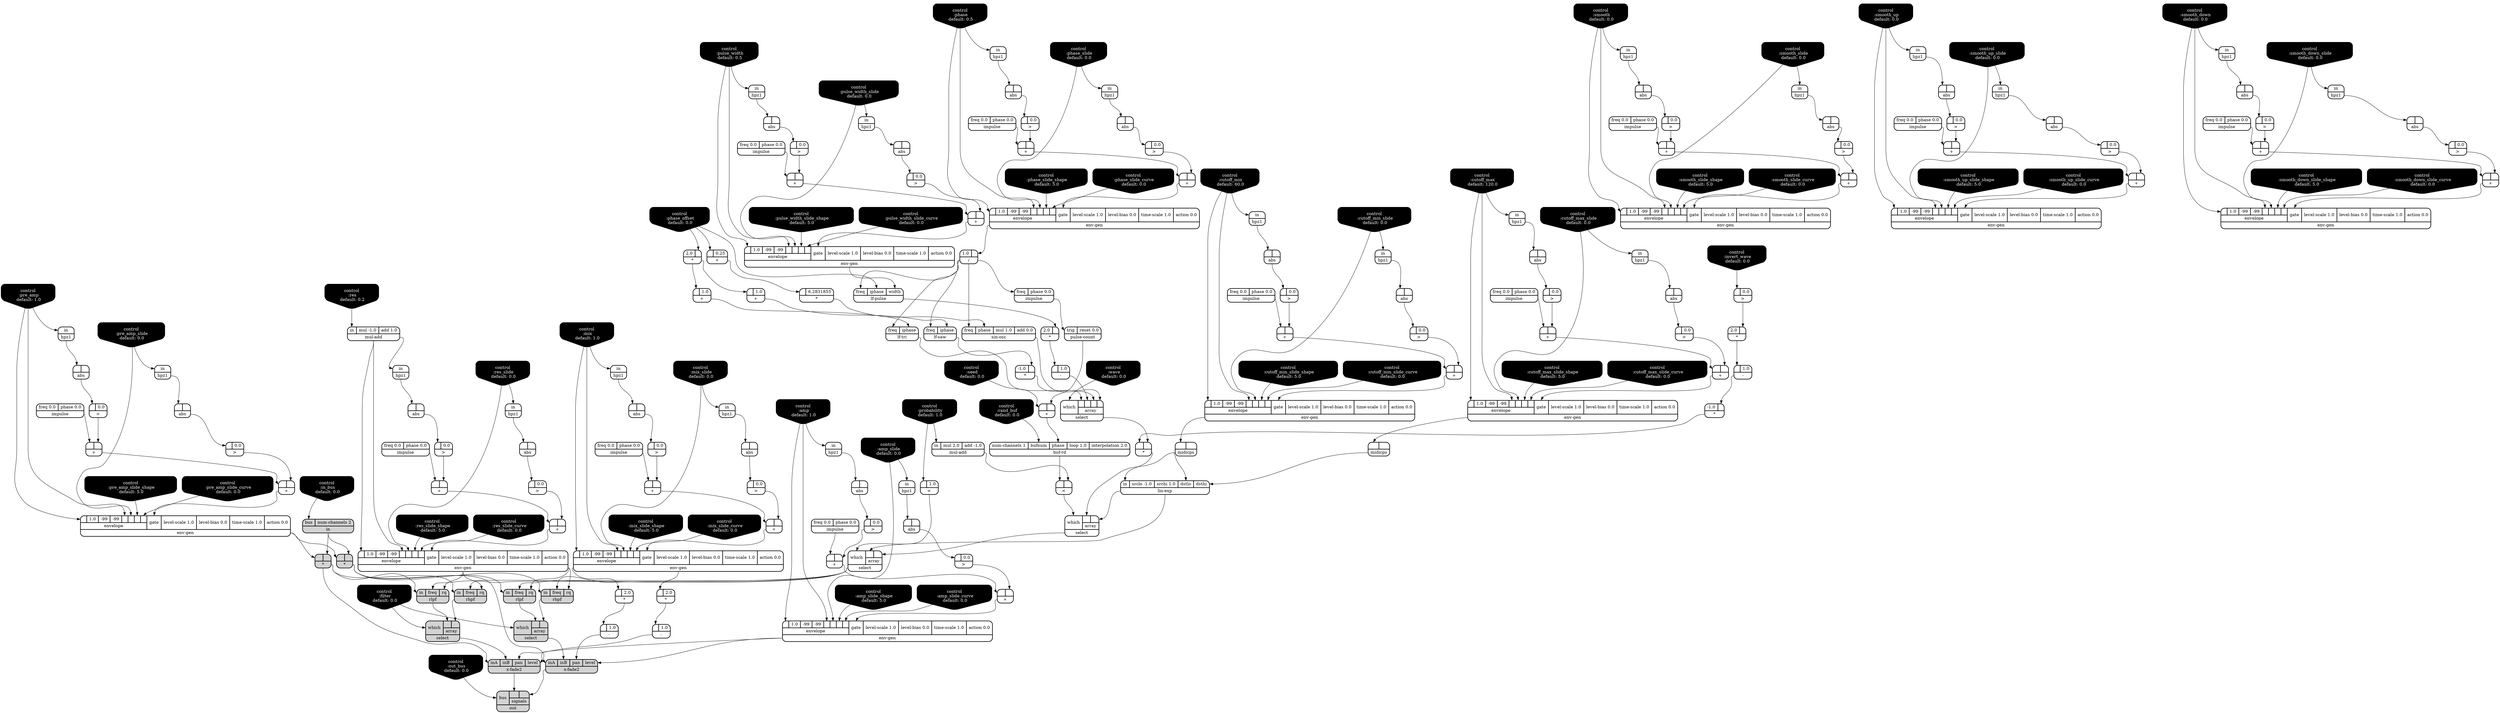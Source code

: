 digraph synthdef {
74 [label = "{{ <a> 2.0|<b> } |<__UG_NAME__>* }" style="bold, rounded" shape=record rankdir=LR];
77 [label = "{{ <a> 2.0|<b> } |<__UG_NAME__>* }" style="bold, rounded" shape=record rankdir=LR];
90 [label = "{{ <a> |<b> } |<__UG_NAME__>* }" style="filled, bold, rounded"  shape=record rankdir=LR];
121 [label = "{{ <a> |<b> } |<__UG_NAME__>* }" style="filled, bold, rounded"  shape=record rankdir=LR];
122 [label = "{{ <a> -1.0|<b> } |<__UG_NAME__>* }" style="bold, rounded" shape=record rankdir=LR];
125 [label = "{{ <a> -1.0|<b> } |<__UG_NAME__>* }" style="bold, rounded" shape=record rankdir=LR];
128 [label = "{{ <a> 2.0|<b> } |<__UG_NAME__>* }" style="bold, rounded" shape=record rankdir=LR];
132 [label = "{{ <a> |<b> 6.2831855} |<__UG_NAME__>* }" style="bold, rounded" shape=record rankdir=LR];
135 [label = "{{ <a> |<b> } |<__UG_NAME__>* }" style="bold, rounded" shape=record rankdir=LR];
166 [label = "{{ <a> |<b> 2.0} |<__UG_NAME__>* }" style="bold, rounded" shape=record rankdir=LR];
177 [label = "{{ <a> |<b> 2.0} |<__UG_NAME__>* }" style="bold, rounded" shape=record rankdir=LR];
59 [label = "{{ <a> |<b> } |<__UG_NAME__>+ }" style="bold, rounded" shape=record rankdir=LR];
63 [label = "{{ <a> |<b> } |<__UG_NAME__>+ }" style="bold, rounded" shape=record rankdir=LR];
68 [label = "{{ <a> |<b> } |<__UG_NAME__>+ }" style="bold, rounded" shape=record rankdir=LR];
75 [label = "{{ <a> |<b> 1.0} |<__UG_NAME__>+ }" style="bold, rounded" shape=record rankdir=LR];
83 [label = "{{ <a> |<b> } |<__UG_NAME__>+ }" style="bold, rounded" shape=record rankdir=LR];
87 [label = "{{ <a> |<b> } |<__UG_NAME__>+ }" style="bold, rounded" shape=record rankdir=LR];
95 [label = "{{ <a> |<b> } |<__UG_NAME__>+ }" style="bold, rounded" shape=record rankdir=LR];
101 [label = "{{ <a> |<b> } |<__UG_NAME__>+ }" style="bold, rounded" shape=record rankdir=LR];
104 [label = "{{ <a> |<b> } |<__UG_NAME__>+ }" style="bold, rounded" shape=record rankdir=LR];
108 [label = "{{ <a> |<b> } |<__UG_NAME__>+ }" style="bold, rounded" shape=record rankdir=LR];
113 [label = "{{ <a> |<b> } |<__UG_NAME__>+ }" style="bold, rounded" shape=record rankdir=LR];
117 [label = "{{ <a> |<b> } |<__UG_NAME__>+ }" style="bold, rounded" shape=record rankdir=LR];
123 [label = "{{ <a> |<b> 1.0} |<__UG_NAME__>+ }" style="bold, rounded" shape=record rankdir=LR];
131 [label = "{{ <a> |<b> 0.25} |<__UG_NAME__>+ }" style="bold, rounded" shape=record rankdir=LR];
139 [label = "{{ <a> |<b> } |<__UG_NAME__>+ }" style="bold, rounded" shape=record rankdir=LR];
143 [label = "{{ <a> |<b> } |<__UG_NAME__>+ }" style="bold, rounded" shape=record rankdir=LR];
152 [label = "{{ <a> |<b> } |<__UG_NAME__>+ }" style="bold, rounded" shape=record rankdir=LR];
160 [label = "{{ <a> |<b> } |<__UG_NAME__>+ }" style="bold, rounded" shape=record rankdir=LR];
164 [label = "{{ <a> |<b> } |<__UG_NAME__>+ }" style="bold, rounded" shape=record rankdir=LR];
171 [label = "{{ <a> |<b> } |<__UG_NAME__>+ }" style="bold, rounded" shape=record rankdir=LR];
185 [label = "{{ <a> |<b> } |<__UG_NAME__>+ }" style="bold, rounded" shape=record rankdir=LR];
189 [label = "{{ <a> |<b> } |<__UG_NAME__>+ }" style="bold, rounded" shape=record rankdir=LR];
195 [label = "{{ <a> |<b> } |<__UG_NAME__>+ }" style="bold, rounded" shape=record rankdir=LR];
199 [label = "{{ <a> |<b> } |<__UG_NAME__>+ }" style="bold, rounded" shape=record rankdir=LR];
205 [label = "{{ <a> |<b> } |<__UG_NAME__>+ }" style="bold, rounded" shape=record rankdir=LR];
209 [label = "{{ <a> |<b> } |<__UG_NAME__>+ }" style="bold, rounded" shape=record rankdir=LR];
78 [label = "{{ <a> |<b> 1.0} |<__UG_NAME__>- }" style="bold, rounded" shape=record rankdir=LR];
129 [label = "{{ <a> |<b> 1.0} |<__UG_NAME__>- }" style="bold, rounded" shape=record rankdir=LR];
167 [label = "{{ <a> |<b> 1.0} |<__UG_NAME__>- }" style="bold, rounded" shape=record rankdir=LR];
178 [label = "{{ <a> |<b> 1.0} |<__UG_NAME__>- }" style="bold, rounded" shape=record rankdir=LR];
65 [label = "{{ <a> 1.0|<b> } |<__UG_NAME__>/ }" style="bold, rounded" shape=record rankdir=LR];
71 [label = "{{ <a> |<b> } |<__UG_NAME__>\< }" style="bold, rounded" shape=record rankdir=LR];
72 [label = "{{ <a> |<b> 1.0} |<__UG_NAME__>\< }" style="bold, rounded" shape=record rankdir=LR];
58 [label = "{{ <a> |<b> 0.0} |<__UG_NAME__>\> }" style="bold, rounded" shape=record rankdir=LR];
62 [label = "{{ <a> |<b> 0.0} |<__UG_NAME__>\> }" style="bold, rounded" shape=record rankdir=LR];
76 [label = "{{ <a> |<b> 0.0} |<__UG_NAME__>\> }" style="bold, rounded" shape=record rankdir=LR];
82 [label = "{{ <a> |<b> 0.0} |<__UG_NAME__>\> }" style="bold, rounded" shape=record rankdir=LR];
86 [label = "{{ <a> |<b> 0.0} |<__UG_NAME__>\> }" style="bold, rounded" shape=record rankdir=LR];
94 [label = "{{ <a> |<b> 0.0} |<__UG_NAME__>\> }" style="bold, rounded" shape=record rankdir=LR];
100 [label = "{{ <a> |<b> 0.0} |<__UG_NAME__>\> }" style="bold, rounded" shape=record rankdir=LR];
103 [label = "{{ <a> |<b> 0.0} |<__UG_NAME__>\> }" style="bold, rounded" shape=record rankdir=LR];
107 [label = "{{ <a> |<b> 0.0} |<__UG_NAME__>\> }" style="bold, rounded" shape=record rankdir=LR];
112 [label = "{{ <a> |<b> 0.0} |<__UG_NAME__>\> }" style="bold, rounded" shape=record rankdir=LR];
116 [label = "{{ <a> |<b> 0.0} |<__UG_NAME__>\> }" style="bold, rounded" shape=record rankdir=LR];
120 [label = "{{ <a> |<b> 0.0} |<__UG_NAME__>\> }" style="bold, rounded" shape=record rankdir=LR];
142 [label = "{{ <a> |<b> 0.0} |<__UG_NAME__>\> }" style="bold, rounded" shape=record rankdir=LR];
151 [label = "{{ <a> |<b> 0.0} |<__UG_NAME__>\> }" style="bold, rounded" shape=record rankdir=LR];
159 [label = "{{ <a> |<b> 0.0} |<__UG_NAME__>\> }" style="bold, rounded" shape=record rankdir=LR];
163 [label = "{{ <a> |<b> 0.0} |<__UG_NAME__>\> }" style="bold, rounded" shape=record rankdir=LR];
170 [label = "{{ <a> |<b> 0.0} |<__UG_NAME__>\> }" style="bold, rounded" shape=record rankdir=LR];
184 [label = "{{ <a> |<b> 0.0} |<__UG_NAME__>\> }" style="bold, rounded" shape=record rankdir=LR];
188 [label = "{{ <a> |<b> 0.0} |<__UG_NAME__>\> }" style="bold, rounded" shape=record rankdir=LR];
194 [label = "{{ <a> |<b> 0.0} |<__UG_NAME__>\> }" style="bold, rounded" shape=record rankdir=LR];
198 [label = "{{ <a> |<b> 0.0} |<__UG_NAME__>\> }" style="bold, rounded" shape=record rankdir=LR];
204 [label = "{{ <a> |<b> 0.0} |<__UG_NAME__>\> }" style="bold, rounded" shape=record rankdir=LR];
208 [label = "{{ <a> |<b> 0.0} |<__UG_NAME__>\> }" style="bold, rounded" shape=record rankdir=LR];
54 [label = "{{ <a> |<b> } |<__UG_NAME__>abs }" style="bold, rounded" shape=record rankdir=LR];
57 [label = "{{ <a> |<b> } |<__UG_NAME__>abs }" style="bold, rounded" shape=record rankdir=LR];
61 [label = "{{ <a> |<b> } |<__UG_NAME__>abs }" style="bold, rounded" shape=record rankdir=LR];
81 [label = "{{ <a> |<b> } |<__UG_NAME__>abs }" style="bold, rounded" shape=record rankdir=LR];
85 [label = "{{ <a> |<b> } |<__UG_NAME__>abs }" style="bold, rounded" shape=record rankdir=LR];
93 [label = "{{ <a> |<b> } |<__UG_NAME__>abs }" style="bold, rounded" shape=record rankdir=LR];
99 [label = "{{ <a> |<b> } |<__UG_NAME__>abs }" style="bold, rounded" shape=record rankdir=LR];
106 [label = "{{ <a> |<b> } |<__UG_NAME__>abs }" style="bold, rounded" shape=record rankdir=LR];
111 [label = "{{ <a> |<b> } |<__UG_NAME__>abs }" style="bold, rounded" shape=record rankdir=LR];
115 [label = "{{ <a> |<b> } |<__UG_NAME__>abs }" style="bold, rounded" shape=record rankdir=LR];
119 [label = "{{ <a> |<b> } |<__UG_NAME__>abs }" style="bold, rounded" shape=record rankdir=LR];
141 [label = "{{ <a> |<b> } |<__UG_NAME__>abs }" style="bold, rounded" shape=record rankdir=LR];
150 [label = "{{ <a> |<b> } |<__UG_NAME__>abs }" style="bold, rounded" shape=record rankdir=LR];
158 [label = "{{ <a> |<b> } |<__UG_NAME__>abs }" style="bold, rounded" shape=record rankdir=LR];
162 [label = "{{ <a> |<b> } |<__UG_NAME__>abs }" style="bold, rounded" shape=record rankdir=LR];
169 [label = "{{ <a> |<b> } |<__UG_NAME__>abs }" style="bold, rounded" shape=record rankdir=LR];
183 [label = "{{ <a> |<b> } |<__UG_NAME__>abs }" style="bold, rounded" shape=record rankdir=LR];
187 [label = "{{ <a> |<b> } |<__UG_NAME__>abs }" style="bold, rounded" shape=record rankdir=LR];
193 [label = "{{ <a> |<b> } |<__UG_NAME__>abs }" style="bold, rounded" shape=record rankdir=LR];
197 [label = "{{ <a> |<b> } |<__UG_NAME__>abs }" style="bold, rounded" shape=record rankdir=LR];
203 [label = "{{ <a> |<b> } |<__UG_NAME__>abs }" style="bold, rounded" shape=record rankdir=LR];
207 [label = "{{ <a> |<b> } |<__UG_NAME__>abs }" style="bold, rounded" shape=record rankdir=LR];
69 [label = "{{ <num____channels> num-channels 1|<bufnum> bufnum|<phase> phase|<loop> loop 1.0|<interpolation> interpolation 2.0} |<__UG_NAME__>buf-rd }" style="bold, rounded" shape=record rankdir=LR];
0 [label = "control
 :amp
 default: 1.0" shape=invhouse style="rounded, filled, bold" fillcolor=black fontcolor=white ]; 
1 [label = "control
 :amp_slide
 default: 0.0" shape=invhouse style="rounded, filled, bold" fillcolor=black fontcolor=white ]; 
2 [label = "control
 :amp_slide_shape
 default: 5.0" shape=invhouse style="rounded, filled, bold" fillcolor=black fontcolor=white ]; 
3 [label = "control
 :amp_slide_curve
 default: 0.0" shape=invhouse style="rounded, filled, bold" fillcolor=black fontcolor=white ]; 
4 [label = "control
 :mix
 default: 1.0" shape=invhouse style="rounded, filled, bold" fillcolor=black fontcolor=white ]; 
5 [label = "control
 :mix_slide
 default: 0.0" shape=invhouse style="rounded, filled, bold" fillcolor=black fontcolor=white ]; 
6 [label = "control
 :mix_slide_shape
 default: 5.0" shape=invhouse style="rounded, filled, bold" fillcolor=black fontcolor=white ]; 
7 [label = "control
 :mix_slide_curve
 default: 0.0" shape=invhouse style="rounded, filled, bold" fillcolor=black fontcolor=white ]; 
8 [label = "control
 :pre_amp
 default: 1.0" shape=invhouse style="rounded, filled, bold" fillcolor=black fontcolor=white ]; 
9 [label = "control
 :pre_amp_slide
 default: 0.0" shape=invhouse style="rounded, filled, bold" fillcolor=black fontcolor=white ]; 
10 [label = "control
 :pre_amp_slide_shape
 default: 5.0" shape=invhouse style="rounded, filled, bold" fillcolor=black fontcolor=white ]; 
11 [label = "control
 :pre_amp_slide_curve
 default: 0.0" shape=invhouse style="rounded, filled, bold" fillcolor=black fontcolor=white ]; 
12 [label = "control
 :phase
 default: 0.5" shape=invhouse style="rounded, filled, bold" fillcolor=black fontcolor=white ]; 
13 [label = "control
 :phase_slide
 default: 0.0" shape=invhouse style="rounded, filled, bold" fillcolor=black fontcolor=white ]; 
14 [label = "control
 :phase_slide_shape
 default: 5.0" shape=invhouse style="rounded, filled, bold" fillcolor=black fontcolor=white ]; 
15 [label = "control
 :phase_slide_curve
 default: 0.0" shape=invhouse style="rounded, filled, bold" fillcolor=black fontcolor=white ]; 
16 [label = "control
 :cutoff_min
 default: 60.0" shape=invhouse style="rounded, filled, bold" fillcolor=black fontcolor=white ]; 
17 [label = "control
 :cutoff_min_slide
 default: 0.0" shape=invhouse style="rounded, filled, bold" fillcolor=black fontcolor=white ]; 
18 [label = "control
 :cutoff_min_slide_shape
 default: 5.0" shape=invhouse style="rounded, filled, bold" fillcolor=black fontcolor=white ]; 
19 [label = "control
 :cutoff_min_slide_curve
 default: 0.0" shape=invhouse style="rounded, filled, bold" fillcolor=black fontcolor=white ]; 
20 [label = "control
 :cutoff_max
 default: 120.0" shape=invhouse style="rounded, filled, bold" fillcolor=black fontcolor=white ]; 
21 [label = "control
 :cutoff_max_slide
 default: 0.0" shape=invhouse style="rounded, filled, bold" fillcolor=black fontcolor=white ]; 
22 [label = "control
 :cutoff_max_slide_shape
 default: 5.0" shape=invhouse style="rounded, filled, bold" fillcolor=black fontcolor=white ]; 
23 [label = "control
 :cutoff_max_slide_curve
 default: 0.0" shape=invhouse style="rounded, filled, bold" fillcolor=black fontcolor=white ]; 
24 [label = "control
 :res
 default: 0.2" shape=invhouse style="rounded, filled, bold" fillcolor=black fontcolor=white ]; 
25 [label = "control
 :res_slide
 default: 0.0" shape=invhouse style="rounded, filled, bold" fillcolor=black fontcolor=white ]; 
26 [label = "control
 :res_slide_shape
 default: 5.0" shape=invhouse style="rounded, filled, bold" fillcolor=black fontcolor=white ]; 
27 [label = "control
 :res_slide_curve
 default: 0.0" shape=invhouse style="rounded, filled, bold" fillcolor=black fontcolor=white ]; 
28 [label = "control
 :pulse_width
 default: 0.5" shape=invhouse style="rounded, filled, bold" fillcolor=black fontcolor=white ]; 
29 [label = "control
 :pulse_width_slide
 default: 0.0" shape=invhouse style="rounded, filled, bold" fillcolor=black fontcolor=white ]; 
30 [label = "control
 :pulse_width_slide_shape
 default: 5.0" shape=invhouse style="rounded, filled, bold" fillcolor=black fontcolor=white ]; 
31 [label = "control
 :pulse_width_slide_curve
 default: 0.0" shape=invhouse style="rounded, filled, bold" fillcolor=black fontcolor=white ]; 
32 [label = "control
 :filter
 default: 0.0" shape=invhouse style="rounded, filled, bold" fillcolor=black fontcolor=white ]; 
33 [label = "control
 :smooth
 default: 0.0" shape=invhouse style="rounded, filled, bold" fillcolor=black fontcolor=white ]; 
34 [label = "control
 :smooth_slide
 default: 0.0" shape=invhouse style="rounded, filled, bold" fillcolor=black fontcolor=white ]; 
35 [label = "control
 :smooth_slide_shape
 default: 5.0" shape=invhouse style="rounded, filled, bold" fillcolor=black fontcolor=white ]; 
36 [label = "control
 :smooth_slide_curve
 default: 0.0" shape=invhouse style="rounded, filled, bold" fillcolor=black fontcolor=white ]; 
37 [label = "control
 :smooth_up
 default: 0.0" shape=invhouse style="rounded, filled, bold" fillcolor=black fontcolor=white ]; 
38 [label = "control
 :smooth_up_slide
 default: 0.0" shape=invhouse style="rounded, filled, bold" fillcolor=black fontcolor=white ]; 
39 [label = "control
 :smooth_up_slide_shape
 default: 5.0" shape=invhouse style="rounded, filled, bold" fillcolor=black fontcolor=white ]; 
40 [label = "control
 :smooth_up_slide_curve
 default: 0.0" shape=invhouse style="rounded, filled, bold" fillcolor=black fontcolor=white ]; 
41 [label = "control
 :smooth_down
 default: 0.0" shape=invhouse style="rounded, filled, bold" fillcolor=black fontcolor=white ]; 
42 [label = "control
 :smooth_down_slide
 default: 0.0" shape=invhouse style="rounded, filled, bold" fillcolor=black fontcolor=white ]; 
43 [label = "control
 :smooth_down_slide_shape
 default: 5.0" shape=invhouse style="rounded, filled, bold" fillcolor=black fontcolor=white ]; 
44 [label = "control
 :smooth_down_slide_curve
 default: 0.0" shape=invhouse style="rounded, filled, bold" fillcolor=black fontcolor=white ]; 
45 [label = "control
 :phase_offset
 default: 0.0" shape=invhouse style="rounded, filled, bold" fillcolor=black fontcolor=white ]; 
46 [label = "control
 :wave
 default: 0.0" shape=invhouse style="rounded, filled, bold" fillcolor=black fontcolor=white ]; 
47 [label = "control
 :invert_wave
 default: 0.0" shape=invhouse style="rounded, filled, bold" fillcolor=black fontcolor=white ]; 
48 [label = "control
 :probability
 default: 1.0" shape=invhouse style="rounded, filled, bold" fillcolor=black fontcolor=white ]; 
49 [label = "control
 :seed
 default: 0.0" shape=invhouse style="rounded, filled, bold" fillcolor=black fontcolor=white ]; 
50 [label = "control
 :rand_buf
 default: 0.0" shape=invhouse style="rounded, filled, bold" fillcolor=black fontcolor=white ]; 
51 [label = "control
 :in_bus
 default: 0.0" shape=invhouse style="rounded, filled, bold" fillcolor=black fontcolor=white ]; 
52 [label = "control
 :out_bus
 default: 0.0" shape=invhouse style="rounded, filled, bold" fillcolor=black fontcolor=white ]; 
64 [label = "{{ {{<envelope___control___0>|1.0|-99|-99|<envelope___control___4>|<envelope___control___5>|<envelope___control___6>|<envelope___control___7>}|envelope}|<gate> gate|<level____scale> level-scale 1.0|<level____bias> level-bias 0.0|<time____scale> time-scale 1.0|<action> action 0.0} |<__UG_NAME__>env-gen }" style="bold, rounded" shape=record rankdir=LR];
88 [label = "{{ {{<envelope___control___0>|1.0|-99|-99|<envelope___control___4>|<envelope___control___5>|<envelope___control___6>|<envelope___control___7>}|envelope}|<gate> gate|<level____scale> level-scale 1.0|<level____bias> level-bias 0.0|<time____scale> time-scale 1.0|<action> action 0.0} |<__UG_NAME__>env-gen }" style="bold, rounded" shape=record rankdir=LR];
126 [label = "{{ {{<envelope___control___0>|1.0|-99|-99|<envelope___control___4>|<envelope___control___5>|<envelope___control___6>|<envelope___control___7>}|envelope}|<gate> gate|<level____scale> level-scale 1.0|<level____bias> level-bias 0.0|<time____scale> time-scale 1.0|<action> action 0.0} |<__UG_NAME__>env-gen }" style="bold, rounded" shape=record rankdir=LR];
136 [label = "{{ {{<envelope___control___0>|1.0|-99|-99|<envelope___control___4>|<envelope___control___5>|<envelope___control___6>|<envelope___control___7>}|envelope}|<gate> gate|<level____scale> level-scale 1.0|<level____bias> level-bias 0.0|<time____scale> time-scale 1.0|<action> action 0.0} |<__UG_NAME__>env-gen }" style="bold, rounded" shape=record rankdir=LR];
144 [label = "{{ {{<envelope___control___0>|1.0|-99|-99|<envelope___control___4>|<envelope___control___5>|<envelope___control___6>|<envelope___control___7>}|envelope}|<gate> gate|<level____scale> level-scale 1.0|<level____bias> level-bias 0.0|<time____scale> time-scale 1.0|<action> action 0.0} |<__UG_NAME__>env-gen }" style="bold, rounded" shape=record rankdir=LR];
153 [label = "{{ {{<envelope___mul____add___0>|1.0|-99|-99|<envelope___mul____add___4>|<envelope___control___5>|<envelope___control___6>|<envelope___control___7>}|envelope}|<gate> gate|<level____scale> level-scale 1.0|<level____bias> level-bias 0.0|<time____scale> time-scale 1.0|<action> action 0.0} |<__UG_NAME__>env-gen }" style="bold, rounded" shape=record rankdir=LR];
165 [label = "{{ {{<envelope___control___0>|1.0|-99|-99|<envelope___control___4>|<envelope___control___5>|<envelope___control___6>|<envelope___control___7>}|envelope}|<gate> gate|<level____scale> level-scale 1.0|<level____bias> level-bias 0.0|<time____scale> time-scale 1.0|<action> action 0.0} |<__UG_NAME__>env-gen }" style="bold, rounded" shape=record rankdir=LR];
172 [label = "{{ {{<envelope___control___0>|1.0|-99|-99|<envelope___control___4>|<envelope___control___5>|<envelope___control___6>|<envelope___control___7>}|envelope}|<gate> gate|<level____scale> level-scale 1.0|<level____bias> level-bias 0.0|<time____scale> time-scale 1.0|<action> action 0.0} |<__UG_NAME__>env-gen }" style="bold, rounded" shape=record rankdir=LR];
190 [label = "{{ {{<envelope___control___0>|1.0|-99|-99|<envelope___control___4>|<envelope___control___5>|<envelope___control___6>|<envelope___control___7>}|envelope}|<gate> gate|<level____scale> level-scale 1.0|<level____bias> level-bias 0.0|<time____scale> time-scale 1.0|<action> action 0.0} |<__UG_NAME__>env-gen }" style="bold, rounded" shape=record rankdir=LR];
200 [label = "{{ {{<envelope___control___0>|1.0|-99|-99|<envelope___control___4>|<envelope___control___5>|<envelope___control___6>|<envelope___control___7>}|envelope}|<gate> gate|<level____scale> level-scale 1.0|<level____bias> level-bias 0.0|<time____scale> time-scale 1.0|<action> action 0.0} |<__UG_NAME__>env-gen }" style="bold, rounded" shape=record rankdir=LR];
210 [label = "{{ {{<envelope___control___0>|1.0|-99|-99|<envelope___control___4>|<envelope___control___5>|<envelope___control___6>|<envelope___control___7>}|envelope}|<gate> gate|<level____scale> level-scale 1.0|<level____bias> level-bias 0.0|<time____scale> time-scale 1.0|<action> action 0.0} |<__UG_NAME__>env-gen }" style="bold, rounded" shape=record rankdir=LR];
53 [label = "{{ <in> in} |<__UG_NAME__>hpz1 }" style="bold, rounded" shape=record rankdir=LR];
56 [label = "{{ <in> in} |<__UG_NAME__>hpz1 }" style="bold, rounded" shape=record rankdir=LR];
60 [label = "{{ <in> in} |<__UG_NAME__>hpz1 }" style="bold, rounded" shape=record rankdir=LR];
73 [label = "{{ <in> in} |<__UG_NAME__>hpz1 }" style="bold, rounded" shape=record rankdir=LR];
80 [label = "{{ <in> in} |<__UG_NAME__>hpz1 }" style="bold, rounded" shape=record rankdir=LR];
84 [label = "{{ <in> in} |<__UG_NAME__>hpz1 }" style="bold, rounded" shape=record rankdir=LR];
92 [label = "{{ <in> in} |<__UG_NAME__>hpz1 }" style="bold, rounded" shape=record rankdir=LR];
98 [label = "{{ <in> in} |<__UG_NAME__>hpz1 }" style="bold, rounded" shape=record rankdir=LR];
105 [label = "{{ <in> in} |<__UG_NAME__>hpz1 }" style="bold, rounded" shape=record rankdir=LR];
110 [label = "{{ <in> in} |<__UG_NAME__>hpz1 }" style="bold, rounded" shape=record rankdir=LR];
114 [label = "{{ <in> in} |<__UG_NAME__>hpz1 }" style="bold, rounded" shape=record rankdir=LR];
118 [label = "{{ <in> in} |<__UG_NAME__>hpz1 }" style="bold, rounded" shape=record rankdir=LR];
140 [label = "{{ <in> in} |<__UG_NAME__>hpz1 }" style="bold, rounded" shape=record rankdir=LR];
149 [label = "{{ <in> in} |<__UG_NAME__>hpz1 }" style="bold, rounded" shape=record rankdir=LR];
161 [label = "{{ <in> in} |<__UG_NAME__>hpz1 }" style="bold, rounded" shape=record rankdir=LR];
168 [label = "{{ <in> in} |<__UG_NAME__>hpz1 }" style="bold, rounded" shape=record rankdir=LR];
182 [label = "{{ <in> in} |<__UG_NAME__>hpz1 }" style="bold, rounded" shape=record rankdir=LR];
186 [label = "{{ <in> in} |<__UG_NAME__>hpz1 }" style="bold, rounded" shape=record rankdir=LR];
192 [label = "{{ <in> in} |<__UG_NAME__>hpz1 }" style="bold, rounded" shape=record rankdir=LR];
196 [label = "{{ <in> in} |<__UG_NAME__>hpz1 }" style="bold, rounded" shape=record rankdir=LR];
202 [label = "{{ <in> in} |<__UG_NAME__>hpz1 }" style="bold, rounded" shape=record rankdir=LR];
206 [label = "{{ <in> in} |<__UG_NAME__>hpz1 }" style="bold, rounded" shape=record rankdir=LR];
55 [label = "{{ <freq> freq 0.0|<phase> phase 0.0} |<__UG_NAME__>impulse }" style="bold, rounded" shape=record rankdir=LR];
66 [label = "{{ <freq> freq|<phase> phase 0.0} |<__UG_NAME__>impulse }" style="bold, rounded" shape=record rankdir=LR];
79 [label = "{{ <freq> freq 0.0|<phase> phase 0.0} |<__UG_NAME__>impulse }" style="bold, rounded" shape=record rankdir=LR];
91 [label = "{{ <freq> freq 0.0|<phase> phase 0.0} |<__UG_NAME__>impulse }" style="bold, rounded" shape=record rankdir=LR];
96 [label = "{{ <freq> freq 0.0|<phase> phase 0.0} |<__UG_NAME__>impulse }" style="bold, rounded" shape=record rankdir=LR];
102 [label = "{{ <freq> freq 0.0|<phase> phase 0.0} |<__UG_NAME__>impulse }" style="bold, rounded" shape=record rankdir=LR];
109 [label = "{{ <freq> freq 0.0|<phase> phase 0.0} |<__UG_NAME__>impulse }" style="bold, rounded" shape=record rankdir=LR];
138 [label = "{{ <freq> freq 0.0|<phase> phase 0.0} |<__UG_NAME__>impulse }" style="bold, rounded" shape=record rankdir=LR];
157 [label = "{{ <freq> freq 0.0|<phase> phase 0.0} |<__UG_NAME__>impulse }" style="bold, rounded" shape=record rankdir=LR];
181 [label = "{{ <freq> freq 0.0|<phase> phase 0.0} |<__UG_NAME__>impulse }" style="bold, rounded" shape=record rankdir=LR];
191 [label = "{{ <freq> freq 0.0|<phase> phase 0.0} |<__UG_NAME__>impulse }" style="bold, rounded" shape=record rankdir=LR];
201 [label = "{{ <freq> freq 0.0|<phase> phase 0.0} |<__UG_NAME__>impulse }" style="bold, rounded" shape=record rankdir=LR];
89 [label = "{{ <bus> bus|<num____channels> num-channels 2} |<__UG_NAME__>in }" style="filled, bold, rounded"  shape=record rankdir=LR];
127 [label = "{{ <freq> freq|<iphase> iphase|<width> width} |<__UG_NAME__>lf-pulse }" style="bold, rounded" shape=record rankdir=LR];
124 [label = "{{ <freq> freq|<iphase> iphase} |<__UG_NAME__>lf-saw }" style="bold, rounded" shape=record rankdir=LR];
130 [label = "{{ <freq> freq|<iphase> iphase} |<__UG_NAME__>lf-tri }" style="bold, rounded" shape=record rankdir=LR];
146 [label = "{{ <in> in|<srclo> srclo -1.0|<srchi> srchi 1.0|<dstlo> dstlo|<dsthi> dsthi} |<__UG_NAME__>lin-exp }" style="bold, rounded" shape=record rankdir=LR];
137 [label = "{{ <a> |<b> } |<__UG_NAME__>midicps }" style="bold, rounded" shape=record rankdir=LR];
145 [label = "{{ <a> |<b> } |<__UG_NAME__>midicps }" style="bold, rounded" shape=record rankdir=LR];
70 [label = "{{ <in> in|<mul> mul 2.0|<add> add -1.0} |<__UG_NAME__>mul-add }" style="bold, rounded" shape=record rankdir=LR];
97 [label = "{{ <in> in|<mul> mul -1.0|<add> add 1.0} |<__UG_NAME__>mul-add }" style="bold, rounded" shape=record rankdir=LR];
180 [label = "{{ <bus> bus|{{<signals___x____fade2___0>|<signals___x____fade2___1>}|signals}} |<__UG_NAME__>out }" style="filled, bold, rounded"  shape=record rankdir=LR];
67 [label = "{{ <trig> trig|<reset> reset 0.0} |<__UG_NAME__>pulse-count }" style="bold, rounded" shape=record rankdir=LR];
155 [label = "{{ <in> in|<freq> freq|<rq> rq} |<__UG_NAME__>rhpf }" style="filled, bold, rounded"  shape=record rankdir=LR];
175 [label = "{{ <in> in|<freq> freq|<rq> rq} |<__UG_NAME__>rhpf }" style="filled, bold, rounded"  shape=record rankdir=LR];
154 [label = "{{ <in> in|<freq> freq|<rq> rq} |<__UG_NAME__>rlpf }" style="filled, bold, rounded"  shape=record rankdir=LR];
174 [label = "{{ <in> in|<freq> freq|<rq> rq} |<__UG_NAME__>rlpf }" style="filled, bold, rounded"  shape=record rankdir=LR];
134 [label = "{{ <which> which|{{<array___binary____op____u____gen___0>|<array___binary____op____u____gen___1>|<array___lf____tri___2>|<array___sin____osc___3>}|array}} |<__UG_NAME__>select }" style="bold, rounded" shape=record rankdir=LR];
147 [label = "{{ <which> which|{{<array___unary____op____u____gen___0>|<array___lin____exp___1>}|array}} |<__UG_NAME__>select }" style="bold, rounded" shape=record rankdir=LR];
148 [label = "{{ <which> which|{{<array___lin____exp___0>|<array___select___1>}|array}} |<__UG_NAME__>select }" style="bold, rounded" shape=record rankdir=LR];
156 [label = "{{ <which> which|{{<array___rlpf___0>|<array___rhpf___1>}|array}} |<__UG_NAME__>select }" style="filled, bold, rounded"  shape=record rankdir=LR];
176 [label = "{{ <which> which|{{<array___rlpf___0>|<array___rhpf___1>}|array}} |<__UG_NAME__>select }" style="filled, bold, rounded"  shape=record rankdir=LR];
133 [label = "{{ <freq> freq|<phase> phase|<mul> mul 1.0|<add> add 0.0} |<__UG_NAME__>sin-osc }" style="bold, rounded" shape=record rankdir=LR];
173 [label = "{{ <ina> inA|<inb> inB|<pan> pan|<level> level} |<__UG_NAME__>x-fade2 }" style="filled, bold, rounded"  shape=record rankdir=LR];
179 [label = "{{ <ina> inA|<inb> inB|<pan> pan|<level> level} |<__UG_NAME__>x-fade2 }" style="filled, bold, rounded"  shape=record rankdir=LR];

45:__UG_NAME__ -> 74:b ;
76:__UG_NAME__ -> 77:b ;
89:__UG_NAME__ -> 90:b ;
88:__UG_NAME__ -> 90:a ;
89:__UG_NAME__ -> 121:b ;
88:__UG_NAME__ -> 121:a ;
78:__UG_NAME__ -> 122:b ;
124:__UG_NAME__ -> 125:b ;
127:__UG_NAME__ -> 128:b ;
131:__UG_NAME__ -> 132:a ;
134:__UG_NAME__ -> 135:b ;
122:__UG_NAME__ -> 135:a ;
165:__UG_NAME__ -> 166:a ;
165:__UG_NAME__ -> 177:a ;
58:__UG_NAME__ -> 59:b ;
55:__UG_NAME__ -> 59:a ;
62:__UG_NAME__ -> 63:b ;
59:__UG_NAME__ -> 63:a ;
67:__UG_NAME__ -> 68:b ;
49:__UG_NAME__ -> 68:a ;
74:__UG_NAME__ -> 75:a ;
82:__UG_NAME__ -> 83:b ;
79:__UG_NAME__ -> 83:a ;
86:__UG_NAME__ -> 87:b ;
83:__UG_NAME__ -> 87:a ;
94:__UG_NAME__ -> 95:b ;
91:__UG_NAME__ -> 95:a ;
100:__UG_NAME__ -> 101:b ;
96:__UG_NAME__ -> 101:a ;
103:__UG_NAME__ -> 104:b ;
102:__UG_NAME__ -> 104:a ;
107:__UG_NAME__ -> 108:b ;
104:__UG_NAME__ -> 108:a ;
112:__UG_NAME__ -> 113:b ;
109:__UG_NAME__ -> 113:a ;
116:__UG_NAME__ -> 117:b ;
113:__UG_NAME__ -> 117:a ;
74:__UG_NAME__ -> 123:a ;
45:__UG_NAME__ -> 131:a ;
120:__UG_NAME__ -> 139:b ;
138:__UG_NAME__ -> 139:a ;
142:__UG_NAME__ -> 143:b ;
139:__UG_NAME__ -> 143:a ;
151:__UG_NAME__ -> 152:b ;
101:__UG_NAME__ -> 152:a ;
159:__UG_NAME__ -> 160:b ;
157:__UG_NAME__ -> 160:a ;
163:__UG_NAME__ -> 164:b ;
160:__UG_NAME__ -> 164:a ;
170:__UG_NAME__ -> 171:b ;
95:__UG_NAME__ -> 171:a ;
184:__UG_NAME__ -> 185:b ;
181:__UG_NAME__ -> 185:a ;
188:__UG_NAME__ -> 189:b ;
185:__UG_NAME__ -> 189:a ;
194:__UG_NAME__ -> 195:b ;
191:__UG_NAME__ -> 195:a ;
198:__UG_NAME__ -> 199:b ;
195:__UG_NAME__ -> 199:a ;
204:__UG_NAME__ -> 205:b ;
201:__UG_NAME__ -> 205:a ;
208:__UG_NAME__ -> 209:b ;
205:__UG_NAME__ -> 209:a ;
77:__UG_NAME__ -> 78:a ;
128:__UG_NAME__ -> 129:a ;
166:__UG_NAME__ -> 167:a ;
177:__UG_NAME__ -> 178:a ;
64:__UG_NAME__ -> 65:b ;
70:__UG_NAME__ -> 71:b ;
69:__UG_NAME__ -> 71:a ;
48:__UG_NAME__ -> 72:a ;
57:__UG_NAME__ -> 58:a ;
61:__UG_NAME__ -> 62:a ;
47:__UG_NAME__ -> 76:a ;
81:__UG_NAME__ -> 82:a ;
85:__UG_NAME__ -> 86:a ;
93:__UG_NAME__ -> 94:a ;
99:__UG_NAME__ -> 100:a ;
54:__UG_NAME__ -> 103:a ;
106:__UG_NAME__ -> 107:a ;
111:__UG_NAME__ -> 112:a ;
115:__UG_NAME__ -> 116:a ;
119:__UG_NAME__ -> 120:a ;
141:__UG_NAME__ -> 142:a ;
150:__UG_NAME__ -> 151:a ;
158:__UG_NAME__ -> 159:a ;
162:__UG_NAME__ -> 163:a ;
169:__UG_NAME__ -> 170:a ;
183:__UG_NAME__ -> 184:a ;
187:__UG_NAME__ -> 188:a ;
193:__UG_NAME__ -> 194:a ;
197:__UG_NAME__ -> 198:a ;
203:__UG_NAME__ -> 204:a ;
207:__UG_NAME__ -> 208:a ;
53:__UG_NAME__ -> 54:a ;
56:__UG_NAME__ -> 57:a ;
60:__UG_NAME__ -> 61:a ;
80:__UG_NAME__ -> 81:a ;
84:__UG_NAME__ -> 85:a ;
92:__UG_NAME__ -> 93:a ;
98:__UG_NAME__ -> 99:a ;
105:__UG_NAME__ -> 106:a ;
110:__UG_NAME__ -> 111:a ;
114:__UG_NAME__ -> 115:a ;
118:__UG_NAME__ -> 119:a ;
140:__UG_NAME__ -> 141:a ;
149:__UG_NAME__ -> 150:a ;
73:__UG_NAME__ -> 158:a ;
161:__UG_NAME__ -> 162:a ;
168:__UG_NAME__ -> 169:a ;
182:__UG_NAME__ -> 183:a ;
186:__UG_NAME__ -> 187:a ;
192:__UG_NAME__ -> 193:a ;
196:__UG_NAME__ -> 197:a ;
202:__UG_NAME__ -> 203:a ;
206:__UG_NAME__ -> 207:a ;
68:__UG_NAME__ -> 69:phase ;
50:__UG_NAME__ -> 69:bufnum ;
63:__UG_NAME__ -> 64:gate ;
12:__UG_NAME__ -> 64:envelope___control___0 ;
12:__UG_NAME__ -> 64:envelope___control___4 ;
13:__UG_NAME__ -> 64:envelope___control___5 ;
14:__UG_NAME__ -> 64:envelope___control___6 ;
15:__UG_NAME__ -> 64:envelope___control___7 ;
87:__UG_NAME__ -> 88:gate ;
8:__UG_NAME__ -> 88:envelope___control___0 ;
8:__UG_NAME__ -> 88:envelope___control___4 ;
9:__UG_NAME__ -> 88:envelope___control___5 ;
10:__UG_NAME__ -> 88:envelope___control___6 ;
11:__UG_NAME__ -> 88:envelope___control___7 ;
108:__UG_NAME__ -> 126:gate ;
28:__UG_NAME__ -> 126:envelope___control___0 ;
28:__UG_NAME__ -> 126:envelope___control___4 ;
29:__UG_NAME__ -> 126:envelope___control___5 ;
30:__UG_NAME__ -> 126:envelope___control___6 ;
31:__UG_NAME__ -> 126:envelope___control___7 ;
117:__UG_NAME__ -> 136:gate ;
16:__UG_NAME__ -> 136:envelope___control___0 ;
16:__UG_NAME__ -> 136:envelope___control___4 ;
17:__UG_NAME__ -> 136:envelope___control___5 ;
18:__UG_NAME__ -> 136:envelope___control___6 ;
19:__UG_NAME__ -> 136:envelope___control___7 ;
143:__UG_NAME__ -> 144:gate ;
20:__UG_NAME__ -> 144:envelope___control___0 ;
20:__UG_NAME__ -> 144:envelope___control___4 ;
21:__UG_NAME__ -> 144:envelope___control___5 ;
22:__UG_NAME__ -> 144:envelope___control___6 ;
23:__UG_NAME__ -> 144:envelope___control___7 ;
152:__UG_NAME__ -> 153:gate ;
97:__UG_NAME__ -> 153:envelope___mul____add___0 ;
97:__UG_NAME__ -> 153:envelope___mul____add___4 ;
25:__UG_NAME__ -> 153:envelope___control___5 ;
26:__UG_NAME__ -> 153:envelope___control___6 ;
27:__UG_NAME__ -> 153:envelope___control___7 ;
164:__UG_NAME__ -> 165:gate ;
4:__UG_NAME__ -> 165:envelope___control___0 ;
4:__UG_NAME__ -> 165:envelope___control___4 ;
5:__UG_NAME__ -> 165:envelope___control___5 ;
6:__UG_NAME__ -> 165:envelope___control___6 ;
7:__UG_NAME__ -> 165:envelope___control___7 ;
171:__UG_NAME__ -> 172:gate ;
0:__UG_NAME__ -> 172:envelope___control___0 ;
0:__UG_NAME__ -> 172:envelope___control___4 ;
1:__UG_NAME__ -> 172:envelope___control___5 ;
2:__UG_NAME__ -> 172:envelope___control___6 ;
3:__UG_NAME__ -> 172:envelope___control___7 ;
189:__UG_NAME__ -> 190:gate ;
33:__UG_NAME__ -> 190:envelope___control___0 ;
33:__UG_NAME__ -> 190:envelope___control___4 ;
34:__UG_NAME__ -> 190:envelope___control___5 ;
35:__UG_NAME__ -> 190:envelope___control___6 ;
36:__UG_NAME__ -> 190:envelope___control___7 ;
199:__UG_NAME__ -> 200:gate ;
37:__UG_NAME__ -> 200:envelope___control___0 ;
37:__UG_NAME__ -> 200:envelope___control___4 ;
38:__UG_NAME__ -> 200:envelope___control___5 ;
39:__UG_NAME__ -> 200:envelope___control___6 ;
40:__UG_NAME__ -> 200:envelope___control___7 ;
209:__UG_NAME__ -> 210:gate ;
41:__UG_NAME__ -> 210:envelope___control___0 ;
41:__UG_NAME__ -> 210:envelope___control___4 ;
42:__UG_NAME__ -> 210:envelope___control___5 ;
43:__UG_NAME__ -> 210:envelope___control___6 ;
44:__UG_NAME__ -> 210:envelope___control___7 ;
28:__UG_NAME__ -> 53:in ;
12:__UG_NAME__ -> 56:in ;
13:__UG_NAME__ -> 60:in ;
4:__UG_NAME__ -> 73:in ;
8:__UG_NAME__ -> 80:in ;
9:__UG_NAME__ -> 84:in ;
0:__UG_NAME__ -> 92:in ;
97:__UG_NAME__ -> 98:in ;
29:__UG_NAME__ -> 105:in ;
16:__UG_NAME__ -> 110:in ;
17:__UG_NAME__ -> 114:in ;
20:__UG_NAME__ -> 118:in ;
21:__UG_NAME__ -> 140:in ;
25:__UG_NAME__ -> 149:in ;
5:__UG_NAME__ -> 161:in ;
1:__UG_NAME__ -> 168:in ;
33:__UG_NAME__ -> 182:in ;
34:__UG_NAME__ -> 186:in ;
37:__UG_NAME__ -> 192:in ;
38:__UG_NAME__ -> 196:in ;
41:__UG_NAME__ -> 202:in ;
42:__UG_NAME__ -> 206:in ;
65:__UG_NAME__ -> 66:freq ;
51:__UG_NAME__ -> 89:bus ;
126:__UG_NAME__ -> 127:width ;
45:__UG_NAME__ -> 127:iphase ;
65:__UG_NAME__ -> 127:freq ;
123:__UG_NAME__ -> 124:iphase ;
65:__UG_NAME__ -> 124:freq ;
75:__UG_NAME__ -> 130:iphase ;
65:__UG_NAME__ -> 130:freq ;
145:__UG_NAME__ -> 146:dsthi ;
137:__UG_NAME__ -> 146:dstlo ;
135:__UG_NAME__ -> 146:in ;
136:__UG_NAME__ -> 137:a ;
144:__UG_NAME__ -> 145:a ;
48:__UG_NAME__ -> 70:in ;
24:__UG_NAME__ -> 97:in ;
179:__UG_NAME__ -> 180:signals___x____fade2___0 ;
173:__UG_NAME__ -> 180:signals___x____fade2___1 ;
52:__UG_NAME__ -> 180:bus ;
66:__UG_NAME__ -> 67:trig ;
153:__UG_NAME__ -> 155:rq ;
148:__UG_NAME__ -> 155:freq ;
121:__UG_NAME__ -> 155:in ;
153:__UG_NAME__ -> 175:rq ;
148:__UG_NAME__ -> 175:freq ;
90:__UG_NAME__ -> 175:in ;
153:__UG_NAME__ -> 154:rq ;
148:__UG_NAME__ -> 154:freq ;
121:__UG_NAME__ -> 154:in ;
153:__UG_NAME__ -> 174:rq ;
148:__UG_NAME__ -> 174:freq ;
90:__UG_NAME__ -> 174:in ;
125:__UG_NAME__ -> 134:array___binary____op____u____gen___0 ;
129:__UG_NAME__ -> 134:array___binary____op____u____gen___1 ;
130:__UG_NAME__ -> 134:array___lf____tri___2 ;
133:__UG_NAME__ -> 134:array___sin____osc___3 ;
46:__UG_NAME__ -> 134:which ;
137:__UG_NAME__ -> 147:array___unary____op____u____gen___0 ;
146:__UG_NAME__ -> 147:array___lin____exp___1 ;
71:__UG_NAME__ -> 147:which ;
146:__UG_NAME__ -> 148:array___lin____exp___0 ;
147:__UG_NAME__ -> 148:array___select___1 ;
72:__UG_NAME__ -> 148:which ;
154:__UG_NAME__ -> 156:array___rlpf___0 ;
155:__UG_NAME__ -> 156:array___rhpf___1 ;
32:__UG_NAME__ -> 156:which ;
174:__UG_NAME__ -> 176:array___rlpf___0 ;
175:__UG_NAME__ -> 176:array___rhpf___1 ;
32:__UG_NAME__ -> 176:which ;
132:__UG_NAME__ -> 133:phase ;
65:__UG_NAME__ -> 133:freq ;
172:__UG_NAME__ -> 173:level ;
167:__UG_NAME__ -> 173:pan ;
156:__UG_NAME__ -> 173:inb ;
121:__UG_NAME__ -> 173:ina ;
172:__UG_NAME__ -> 179:level ;
178:__UG_NAME__ -> 179:pan ;
176:__UG_NAME__ -> 179:inb ;
90:__UG_NAME__ -> 179:ina ;

}